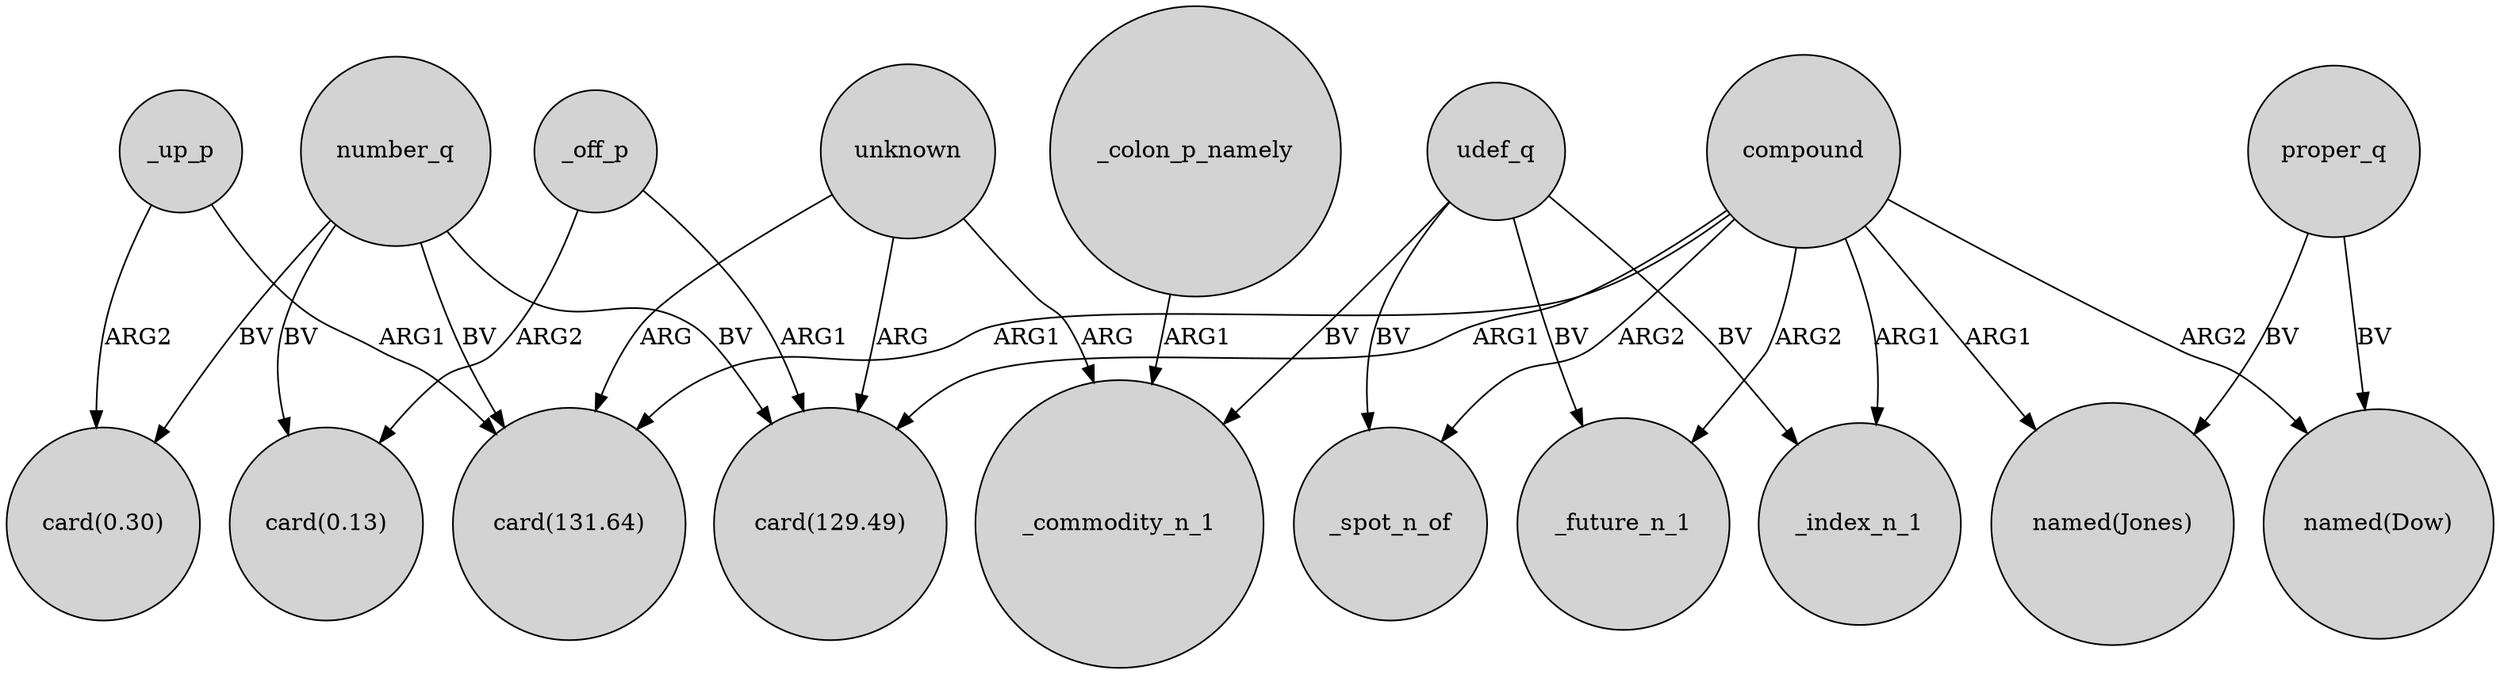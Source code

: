 digraph {
	node [shape=circle style=filled]
	udef_q -> _spot_n_of [label=BV]
	compound -> "card(131.64)" [label=ARG1]
	compound -> _spot_n_of [label=ARG2]
	unknown -> _commodity_n_1 [label=ARG]
	compound -> "named(Dow)" [label=ARG2]
	udef_q -> _commodity_n_1 [label=BV]
	_off_p -> "card(0.13)" [label=ARG2]
	proper_q -> "named(Dow)" [label=BV]
	number_q -> "card(131.64)" [label=BV]
	udef_q -> _index_n_1 [label=BV]
	unknown -> "card(129.49)" [label=ARG]
	compound -> _future_n_1 [label=ARG2]
	_off_p -> "card(129.49)" [label=ARG1]
	number_q -> "card(0.13)" [label=BV]
	number_q -> "card(0.30)" [label=BV]
	compound -> _index_n_1 [label=ARG1]
	_up_p -> "card(0.30)" [label=ARG2]
	proper_q -> "named(Jones)" [label=BV]
	number_q -> "card(129.49)" [label=BV]
	_up_p -> "card(131.64)" [label=ARG1]
	udef_q -> _future_n_1 [label=BV]
	_colon_p_namely -> _commodity_n_1 [label=ARG1]
	compound -> "named(Jones)" [label=ARG1]
	compound -> "card(129.49)" [label=ARG1]
	unknown -> "card(131.64)" [label=ARG]
}
